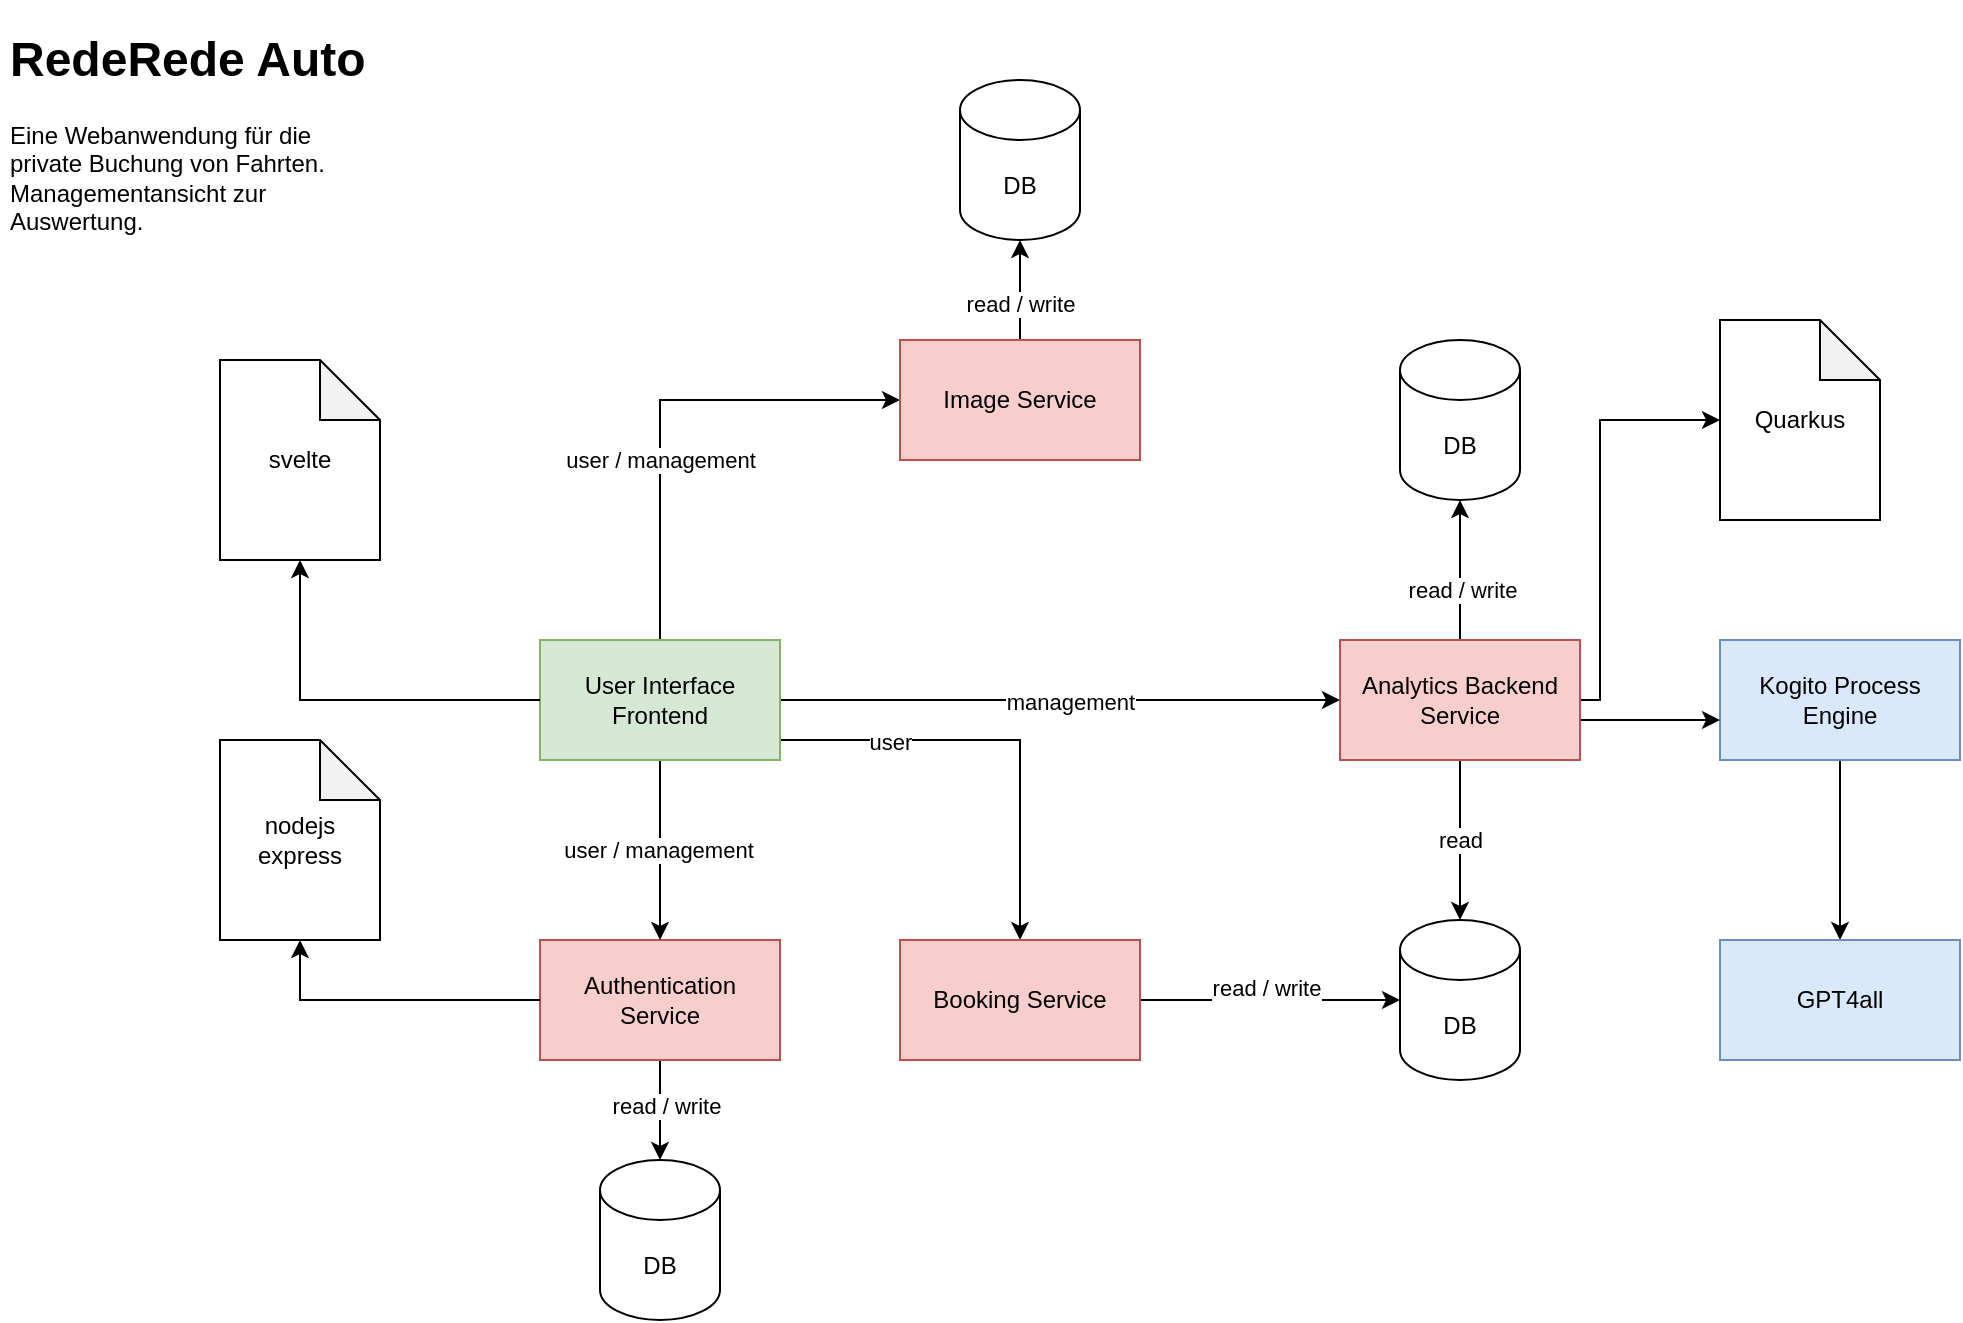 <mxfile version="22.0.2" type="device">
  <diagram id="2yLUdcKigUDdAbn4NO9e" name="Seite-1">
    <mxGraphModel dx="1434" dy="854" grid="1" gridSize="10" guides="1" tooltips="1" connect="1" arrows="1" fold="1" page="0" pageScale="1" pageWidth="827" pageHeight="1169" math="0" shadow="0">
      <root>
        <mxCell id="0" />
        <mxCell id="1" parent="0" />
        <mxCell id="ZWeK69lGU3FncU__IQtJ-7" style="edgeStyle=orthogonalEdgeStyle;rounded=0;orthogonalLoop=1;jettySize=auto;html=1;" edge="1" parent="1" source="ximNqhCb3YHvlV8e_dy4-2" target="ZWeK69lGU3FncU__IQtJ-3">
          <mxGeometry relative="1" as="geometry" />
        </mxCell>
        <mxCell id="ZWeK69lGU3FncU__IQtJ-37" value="read / write" style="edgeLabel;html=1;align=center;verticalAlign=middle;resizable=0;points=[];" vertex="1" connectable="0" parent="ZWeK69lGU3FncU__IQtJ-7">
          <mxGeometry x="-0.08" y="3" relative="1" as="geometry">
            <mxPoint as="offset" />
          </mxGeometry>
        </mxCell>
        <mxCell id="ximNqhCb3YHvlV8e_dy4-2" value="Authentication Service" style="rounded=0;whiteSpace=wrap;html=1;fillColor=#f8cecc;strokeColor=#b85450;fontColor=#000000;" parent="1" vertex="1">
          <mxGeometry x="290" y="470" width="120" height="60" as="geometry" />
        </mxCell>
        <mxCell id="ZWeK69lGU3FncU__IQtJ-24" style="edgeStyle=orthogonalEdgeStyle;rounded=0;orthogonalLoop=1;jettySize=auto;html=1;" edge="1" parent="1" source="ximNqhCb3YHvlV8e_dy4-3" target="ZWeK69lGU3FncU__IQtJ-23">
          <mxGeometry relative="1" as="geometry" />
        </mxCell>
        <mxCell id="ximNqhCb3YHvlV8e_dy4-3" value="Kogito Process Engine" style="rounded=0;whiteSpace=wrap;html=1;fillColor=#dae8fc;strokeColor=#6c8ebf;fontColor=#000000;" parent="1" vertex="1">
          <mxGeometry x="880" y="320" width="120" height="60" as="geometry" />
        </mxCell>
        <mxCell id="ZWeK69lGU3FncU__IQtJ-1" style="edgeStyle=orthogonalEdgeStyle;rounded=0;orthogonalLoop=1;jettySize=auto;html=1;" edge="1" parent="1" source="ximNqhCb3YHvlV8e_dy4-4" target="ximNqhCb3YHvlV8e_dy4-2">
          <mxGeometry relative="1" as="geometry" />
        </mxCell>
        <mxCell id="ZWeK69lGU3FncU__IQtJ-35" value="user / management" style="edgeLabel;html=1;align=center;verticalAlign=middle;resizable=0;points=[];" vertex="1" connectable="0" parent="ZWeK69lGU3FncU__IQtJ-1">
          <mxGeometry y="-1" relative="1" as="geometry">
            <mxPoint as="offset" />
          </mxGeometry>
        </mxCell>
        <mxCell id="ZWeK69lGU3FncU__IQtJ-15" value="" style="edgeStyle=orthogonalEdgeStyle;rounded=0;orthogonalLoop=1;jettySize=auto;html=1;" edge="1" parent="1" source="ximNqhCb3YHvlV8e_dy4-4" target="ZWeK69lGU3FncU__IQtJ-16">
          <mxGeometry relative="1" as="geometry">
            <mxPoint x="530" y="470" as="targetPoint" />
            <Array as="points">
              <mxPoint x="530" y="370" />
            </Array>
          </mxGeometry>
        </mxCell>
        <mxCell id="ZWeK69lGU3FncU__IQtJ-26" value="user" style="edgeLabel;html=1;align=center;verticalAlign=middle;resizable=0;points=[];" vertex="1" connectable="0" parent="ZWeK69lGU3FncU__IQtJ-15">
          <mxGeometry x="-0.5" y="-1" relative="1" as="geometry">
            <mxPoint as="offset" />
          </mxGeometry>
        </mxCell>
        <mxCell id="ZWeK69lGU3FncU__IQtJ-17" style="edgeStyle=orthogonalEdgeStyle;rounded=0;orthogonalLoop=1;jettySize=auto;html=1;" edge="1" parent="1" source="ximNqhCb3YHvlV8e_dy4-4" target="ximNqhCb3YHvlV8e_dy4-8">
          <mxGeometry relative="1" as="geometry" />
        </mxCell>
        <mxCell id="ZWeK69lGU3FncU__IQtJ-27" value="management" style="edgeLabel;html=1;align=center;verticalAlign=middle;resizable=0;points=[];" vertex="1" connectable="0" parent="ZWeK69lGU3FncU__IQtJ-17">
          <mxGeometry x="0.036" y="-1" relative="1" as="geometry">
            <mxPoint as="offset" />
          </mxGeometry>
        </mxCell>
        <mxCell id="ZWeK69lGU3FncU__IQtJ-30" style="edgeStyle=orthogonalEdgeStyle;rounded=0;orthogonalLoop=1;jettySize=auto;html=1;entryX=0;entryY=0.5;entryDx=0;entryDy=0;" edge="1" parent="1" source="ximNqhCb3YHvlV8e_dy4-4" target="ZWeK69lGU3FncU__IQtJ-25">
          <mxGeometry relative="1" as="geometry">
            <Array as="points">
              <mxPoint x="350" y="200" />
            </Array>
          </mxGeometry>
        </mxCell>
        <mxCell id="ZWeK69lGU3FncU__IQtJ-31" value="user / management" style="edgeLabel;html=1;align=center;verticalAlign=middle;resizable=0;points=[];" vertex="1" connectable="0" parent="ZWeK69lGU3FncU__IQtJ-30">
          <mxGeometry x="-0.3" y="1" relative="1" as="geometry">
            <mxPoint x="1" y="-6" as="offset" />
          </mxGeometry>
        </mxCell>
        <mxCell id="ximNqhCb3YHvlV8e_dy4-4" value="User Interface Frontend" style="rounded=0;whiteSpace=wrap;html=1;fillColor=#d5e8d4;strokeColor=#82b366;fontColor=#000000;" parent="1" vertex="1">
          <mxGeometry x="290" y="320" width="120" height="60" as="geometry" />
        </mxCell>
        <mxCell id="ZWeK69lGU3FncU__IQtJ-18" style="edgeStyle=orthogonalEdgeStyle;rounded=0;orthogonalLoop=1;jettySize=auto;html=1;" edge="1" parent="1" source="ximNqhCb3YHvlV8e_dy4-8" target="ximNqhCb3YHvlV8e_dy4-3">
          <mxGeometry relative="1" as="geometry">
            <Array as="points">
              <mxPoint x="840" y="360" />
              <mxPoint x="840" y="360" />
            </Array>
          </mxGeometry>
        </mxCell>
        <mxCell id="ZWeK69lGU3FncU__IQtJ-21" style="edgeStyle=orthogonalEdgeStyle;rounded=0;orthogonalLoop=1;jettySize=auto;html=1;" edge="1" parent="1" source="ximNqhCb3YHvlV8e_dy4-8" target="ZWeK69lGU3FncU__IQtJ-20">
          <mxGeometry relative="1" as="geometry" />
        </mxCell>
        <mxCell id="ZWeK69lGU3FncU__IQtJ-36" value="read / write" style="edgeLabel;html=1;align=center;verticalAlign=middle;resizable=0;points=[];" vertex="1" connectable="0" parent="ZWeK69lGU3FncU__IQtJ-21">
          <mxGeometry x="-0.286" y="-1" relative="1" as="geometry">
            <mxPoint as="offset" />
          </mxGeometry>
        </mxCell>
        <mxCell id="ZWeK69lGU3FncU__IQtJ-33" value="read" style="edgeStyle=orthogonalEdgeStyle;rounded=0;orthogonalLoop=1;jettySize=auto;html=1;" edge="1" parent="1" source="ximNqhCb3YHvlV8e_dy4-8" target="ZWeK69lGU3FncU__IQtJ-2">
          <mxGeometry relative="1" as="geometry" />
        </mxCell>
        <mxCell id="ZWeK69lGU3FncU__IQtJ-40" style="edgeStyle=orthogonalEdgeStyle;rounded=0;orthogonalLoop=1;jettySize=auto;html=1;" edge="1" parent="1" source="ximNqhCb3YHvlV8e_dy4-8" target="ZWeK69lGU3FncU__IQtJ-39">
          <mxGeometry relative="1" as="geometry">
            <Array as="points">
              <mxPoint x="820" y="350" />
              <mxPoint x="820" y="210" />
            </Array>
          </mxGeometry>
        </mxCell>
        <mxCell id="ximNqhCb3YHvlV8e_dy4-8" value="Analytics Backend Service" style="rounded=0;whiteSpace=wrap;html=1;fillColor=#f8cecc;strokeColor=#b85450;fontColor=#000000;" parent="1" vertex="1">
          <mxGeometry x="690" y="320" width="120" height="60" as="geometry" />
        </mxCell>
        <mxCell id="ZWeK69lGU3FncU__IQtJ-2" value="DB" style="shape=cylinder3;whiteSpace=wrap;html=1;boundedLbl=1;backgroundOutline=1;size=15;" vertex="1" parent="1">
          <mxGeometry x="720" y="460" width="60" height="80" as="geometry" />
        </mxCell>
        <mxCell id="ZWeK69lGU3FncU__IQtJ-3" value="DB" style="shape=cylinder3;whiteSpace=wrap;html=1;boundedLbl=1;backgroundOutline=1;size=15;" vertex="1" parent="1">
          <mxGeometry x="320" y="580" width="60" height="80" as="geometry" />
        </mxCell>
        <mxCell id="ZWeK69lGU3FncU__IQtJ-4" value="nodejs express" style="shape=note;whiteSpace=wrap;html=1;backgroundOutline=1;darkOpacity=0.05;" vertex="1" parent="1">
          <mxGeometry x="130" y="370" width="80" height="100" as="geometry" />
        </mxCell>
        <mxCell id="ZWeK69lGU3FncU__IQtJ-9" value="&lt;h1&gt;&lt;span style=&quot;background-color: initial;&quot;&gt;RedeRede Auto&lt;/span&gt;&lt;/h1&gt;&lt;div&gt;&lt;span style=&quot;background-color: initial;&quot;&gt;Eine Webanwendung für die private Buchung von Fahrten. Managementansicht zur Auswertung.&lt;/span&gt;&lt;/div&gt;" style="text;html=1;strokeColor=none;fillColor=none;spacing=5;spacingTop=-20;whiteSpace=wrap;overflow=hidden;rounded=0;" vertex="1" parent="1">
          <mxGeometry x="20" y="10" width="190" height="120" as="geometry" />
        </mxCell>
        <mxCell id="ZWeK69lGU3FncU__IQtJ-10" value="svelte" style="shape=note;whiteSpace=wrap;html=1;backgroundOutline=1;darkOpacity=0.05;" vertex="1" parent="1">
          <mxGeometry x="130" y="180" width="80" height="100" as="geometry" />
        </mxCell>
        <mxCell id="ZWeK69lGU3FncU__IQtJ-11" style="edgeStyle=orthogonalEdgeStyle;rounded=0;orthogonalLoop=1;jettySize=auto;html=1;entryX=0.5;entryY=1;entryDx=0;entryDy=0;entryPerimeter=0;" edge="1" parent="1" source="ximNqhCb3YHvlV8e_dy4-2" target="ZWeK69lGU3FncU__IQtJ-4">
          <mxGeometry relative="1" as="geometry" />
        </mxCell>
        <mxCell id="ZWeK69lGU3FncU__IQtJ-12" style="edgeStyle=orthogonalEdgeStyle;rounded=0;orthogonalLoop=1;jettySize=auto;html=1;entryX=0.5;entryY=1;entryDx=0;entryDy=0;entryPerimeter=0;" edge="1" parent="1" source="ximNqhCb3YHvlV8e_dy4-4" target="ZWeK69lGU3FncU__IQtJ-10">
          <mxGeometry relative="1" as="geometry" />
        </mxCell>
        <mxCell id="ZWeK69lGU3FncU__IQtJ-19" style="edgeStyle=orthogonalEdgeStyle;rounded=0;orthogonalLoop=1;jettySize=auto;html=1;" edge="1" parent="1" source="ZWeK69lGU3FncU__IQtJ-16" target="ZWeK69lGU3FncU__IQtJ-2">
          <mxGeometry relative="1" as="geometry" />
        </mxCell>
        <mxCell id="ZWeK69lGU3FncU__IQtJ-34" value="read / write" style="edgeLabel;html=1;align=center;verticalAlign=middle;resizable=0;points=[];" vertex="1" connectable="0" parent="ZWeK69lGU3FncU__IQtJ-19">
          <mxGeometry x="-0.031" y="6" relative="1" as="geometry">
            <mxPoint as="offset" />
          </mxGeometry>
        </mxCell>
        <mxCell id="ZWeK69lGU3FncU__IQtJ-16" value="Booking Service" style="rounded=0;whiteSpace=wrap;html=1;fillColor=#f8cecc;strokeColor=#b85450;fontColor=#000000;" vertex="1" parent="1">
          <mxGeometry x="470" y="470" width="120" height="60" as="geometry" />
        </mxCell>
        <mxCell id="ZWeK69lGU3FncU__IQtJ-20" value="DB" style="shape=cylinder3;whiteSpace=wrap;html=1;boundedLbl=1;backgroundOutline=1;size=15;" vertex="1" parent="1">
          <mxGeometry x="720" y="170" width="60" height="80" as="geometry" />
        </mxCell>
        <mxCell id="ZWeK69lGU3FncU__IQtJ-23" value="GPT4all" style="rounded=0;whiteSpace=wrap;html=1;fillColor=#dae8fc;strokeColor=#6c8ebf;fontColor=#000000;" vertex="1" parent="1">
          <mxGeometry x="880" y="470" width="120" height="60" as="geometry" />
        </mxCell>
        <mxCell id="ZWeK69lGU3FncU__IQtJ-29" style="edgeStyle=orthogonalEdgeStyle;rounded=0;orthogonalLoop=1;jettySize=auto;html=1;" edge="1" parent="1" source="ZWeK69lGU3FncU__IQtJ-25" target="ZWeK69lGU3FncU__IQtJ-28">
          <mxGeometry relative="1" as="geometry" />
        </mxCell>
        <mxCell id="ZWeK69lGU3FncU__IQtJ-38" value="read / write" style="edgeLabel;html=1;align=center;verticalAlign=middle;resizable=0;points=[];" vertex="1" connectable="0" parent="ZWeK69lGU3FncU__IQtJ-29">
          <mxGeometry x="-0.28" relative="1" as="geometry">
            <mxPoint as="offset" />
          </mxGeometry>
        </mxCell>
        <mxCell id="ZWeK69lGU3FncU__IQtJ-25" value="Image Service" style="rounded=0;whiteSpace=wrap;html=1;fillColor=#f8cecc;strokeColor=#b85450;fontColor=#000000;" vertex="1" parent="1">
          <mxGeometry x="470" y="170" width="120" height="60" as="geometry" />
        </mxCell>
        <mxCell id="ZWeK69lGU3FncU__IQtJ-28" value="DB" style="shape=cylinder3;whiteSpace=wrap;html=1;boundedLbl=1;backgroundOutline=1;size=15;" vertex="1" parent="1">
          <mxGeometry x="500" y="40" width="60" height="80" as="geometry" />
        </mxCell>
        <mxCell id="ZWeK69lGU3FncU__IQtJ-39" value="Quarkus" style="shape=note;whiteSpace=wrap;html=1;backgroundOutline=1;darkOpacity=0.05;" vertex="1" parent="1">
          <mxGeometry x="880" y="160" width="80" height="100" as="geometry" />
        </mxCell>
      </root>
    </mxGraphModel>
  </diagram>
</mxfile>
